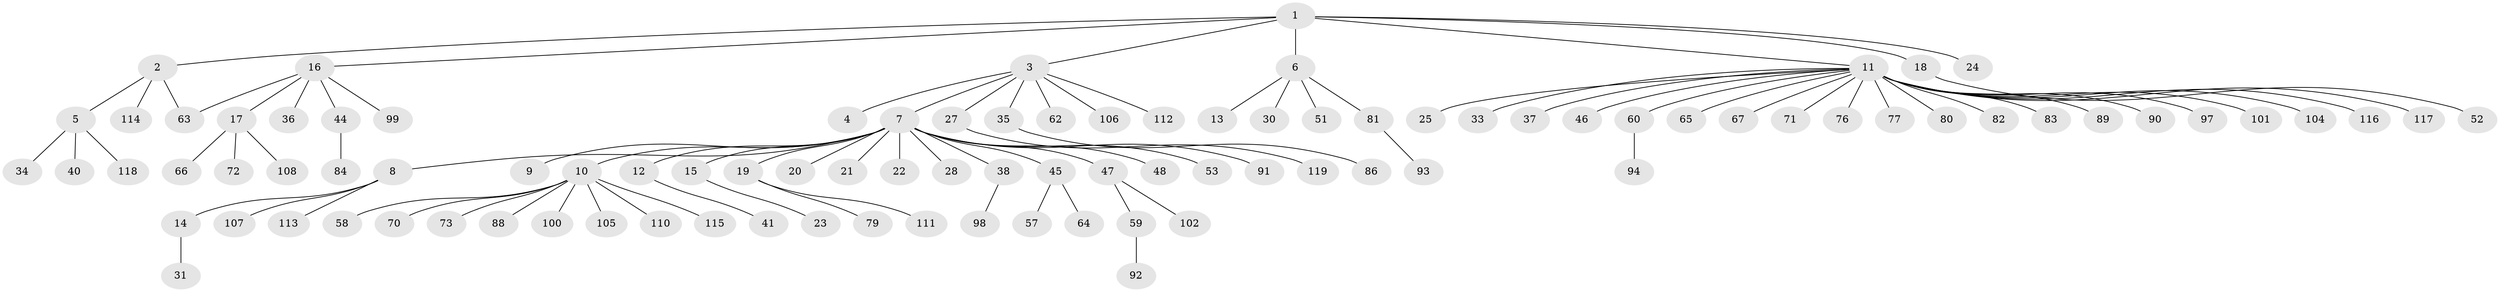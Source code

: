 // Generated by graph-tools (version 1.1) at 2025/23/03/03/25 07:23:52]
// undirected, 96 vertices, 96 edges
graph export_dot {
graph [start="1"]
  node [color=gray90,style=filled];
  1 [super="+32"];
  2;
  3 [super="+29"];
  4;
  5 [super="+26"];
  6 [super="+55"];
  7 [super="+109"];
  8 [super="+96"];
  9;
  10 [super="+50"];
  11 [super="+49"];
  12 [super="+75"];
  13;
  14;
  15;
  16 [super="+42"];
  17 [super="+61"];
  18;
  19;
  20 [super="+56"];
  21;
  22;
  23 [super="+54"];
  24;
  25;
  27;
  28;
  30;
  31;
  33;
  34;
  35 [super="+74"];
  36;
  37 [super="+39"];
  38 [super="+43"];
  40;
  41 [super="+87"];
  44;
  45;
  46;
  47 [super="+78"];
  48;
  51;
  52;
  53;
  57;
  58;
  59;
  60;
  62 [super="+69"];
  63 [super="+68"];
  64;
  65;
  66;
  67;
  70;
  71;
  72;
  73;
  76;
  77;
  79;
  80;
  81 [super="+85"];
  82;
  83;
  84;
  86;
  88 [super="+103"];
  89;
  90;
  91 [super="+95"];
  92;
  93;
  94;
  97;
  98;
  99;
  100;
  101;
  102;
  104;
  105;
  106;
  107;
  108;
  110;
  111;
  112;
  113;
  114;
  115;
  116;
  117;
  118;
  119;
  1 -- 2;
  1 -- 3;
  1 -- 6;
  1 -- 11;
  1 -- 16;
  1 -- 18;
  1 -- 24;
  2 -- 5;
  2 -- 63;
  2 -- 114;
  3 -- 4;
  3 -- 7;
  3 -- 27;
  3 -- 35;
  3 -- 62;
  3 -- 106;
  3 -- 112;
  5 -- 40;
  5 -- 34;
  5 -- 118;
  6 -- 13;
  6 -- 30;
  6 -- 51;
  6 -- 81;
  7 -- 8;
  7 -- 9;
  7 -- 10;
  7 -- 12;
  7 -- 15;
  7 -- 19;
  7 -- 20;
  7 -- 21;
  7 -- 22;
  7 -- 28;
  7 -- 38;
  7 -- 45;
  7 -- 47;
  7 -- 48;
  7 -- 53;
  7 -- 91;
  8 -- 14;
  8 -- 113;
  8 -- 107;
  10 -- 58;
  10 -- 70;
  10 -- 73;
  10 -- 88;
  10 -- 100;
  10 -- 105;
  10 -- 110;
  10 -- 115;
  11 -- 25;
  11 -- 33;
  11 -- 37;
  11 -- 46;
  11 -- 60;
  11 -- 67;
  11 -- 71;
  11 -- 77;
  11 -- 89;
  11 -- 116;
  11 -- 65;
  11 -- 97;
  11 -- 101;
  11 -- 104;
  11 -- 76;
  11 -- 80;
  11 -- 82;
  11 -- 83;
  11 -- 117;
  11 -- 90;
  12 -- 41;
  14 -- 31;
  15 -- 23;
  16 -- 17;
  16 -- 36;
  16 -- 44;
  16 -- 63;
  16 -- 99;
  17 -- 66;
  17 -- 72;
  17 -- 108;
  18 -- 52;
  19 -- 79;
  19 -- 111;
  27 -- 119;
  35 -- 86;
  38 -- 98;
  44 -- 84;
  45 -- 57;
  45 -- 64;
  47 -- 59;
  47 -- 102;
  59 -- 92;
  60 -- 94;
  81 -- 93;
}
